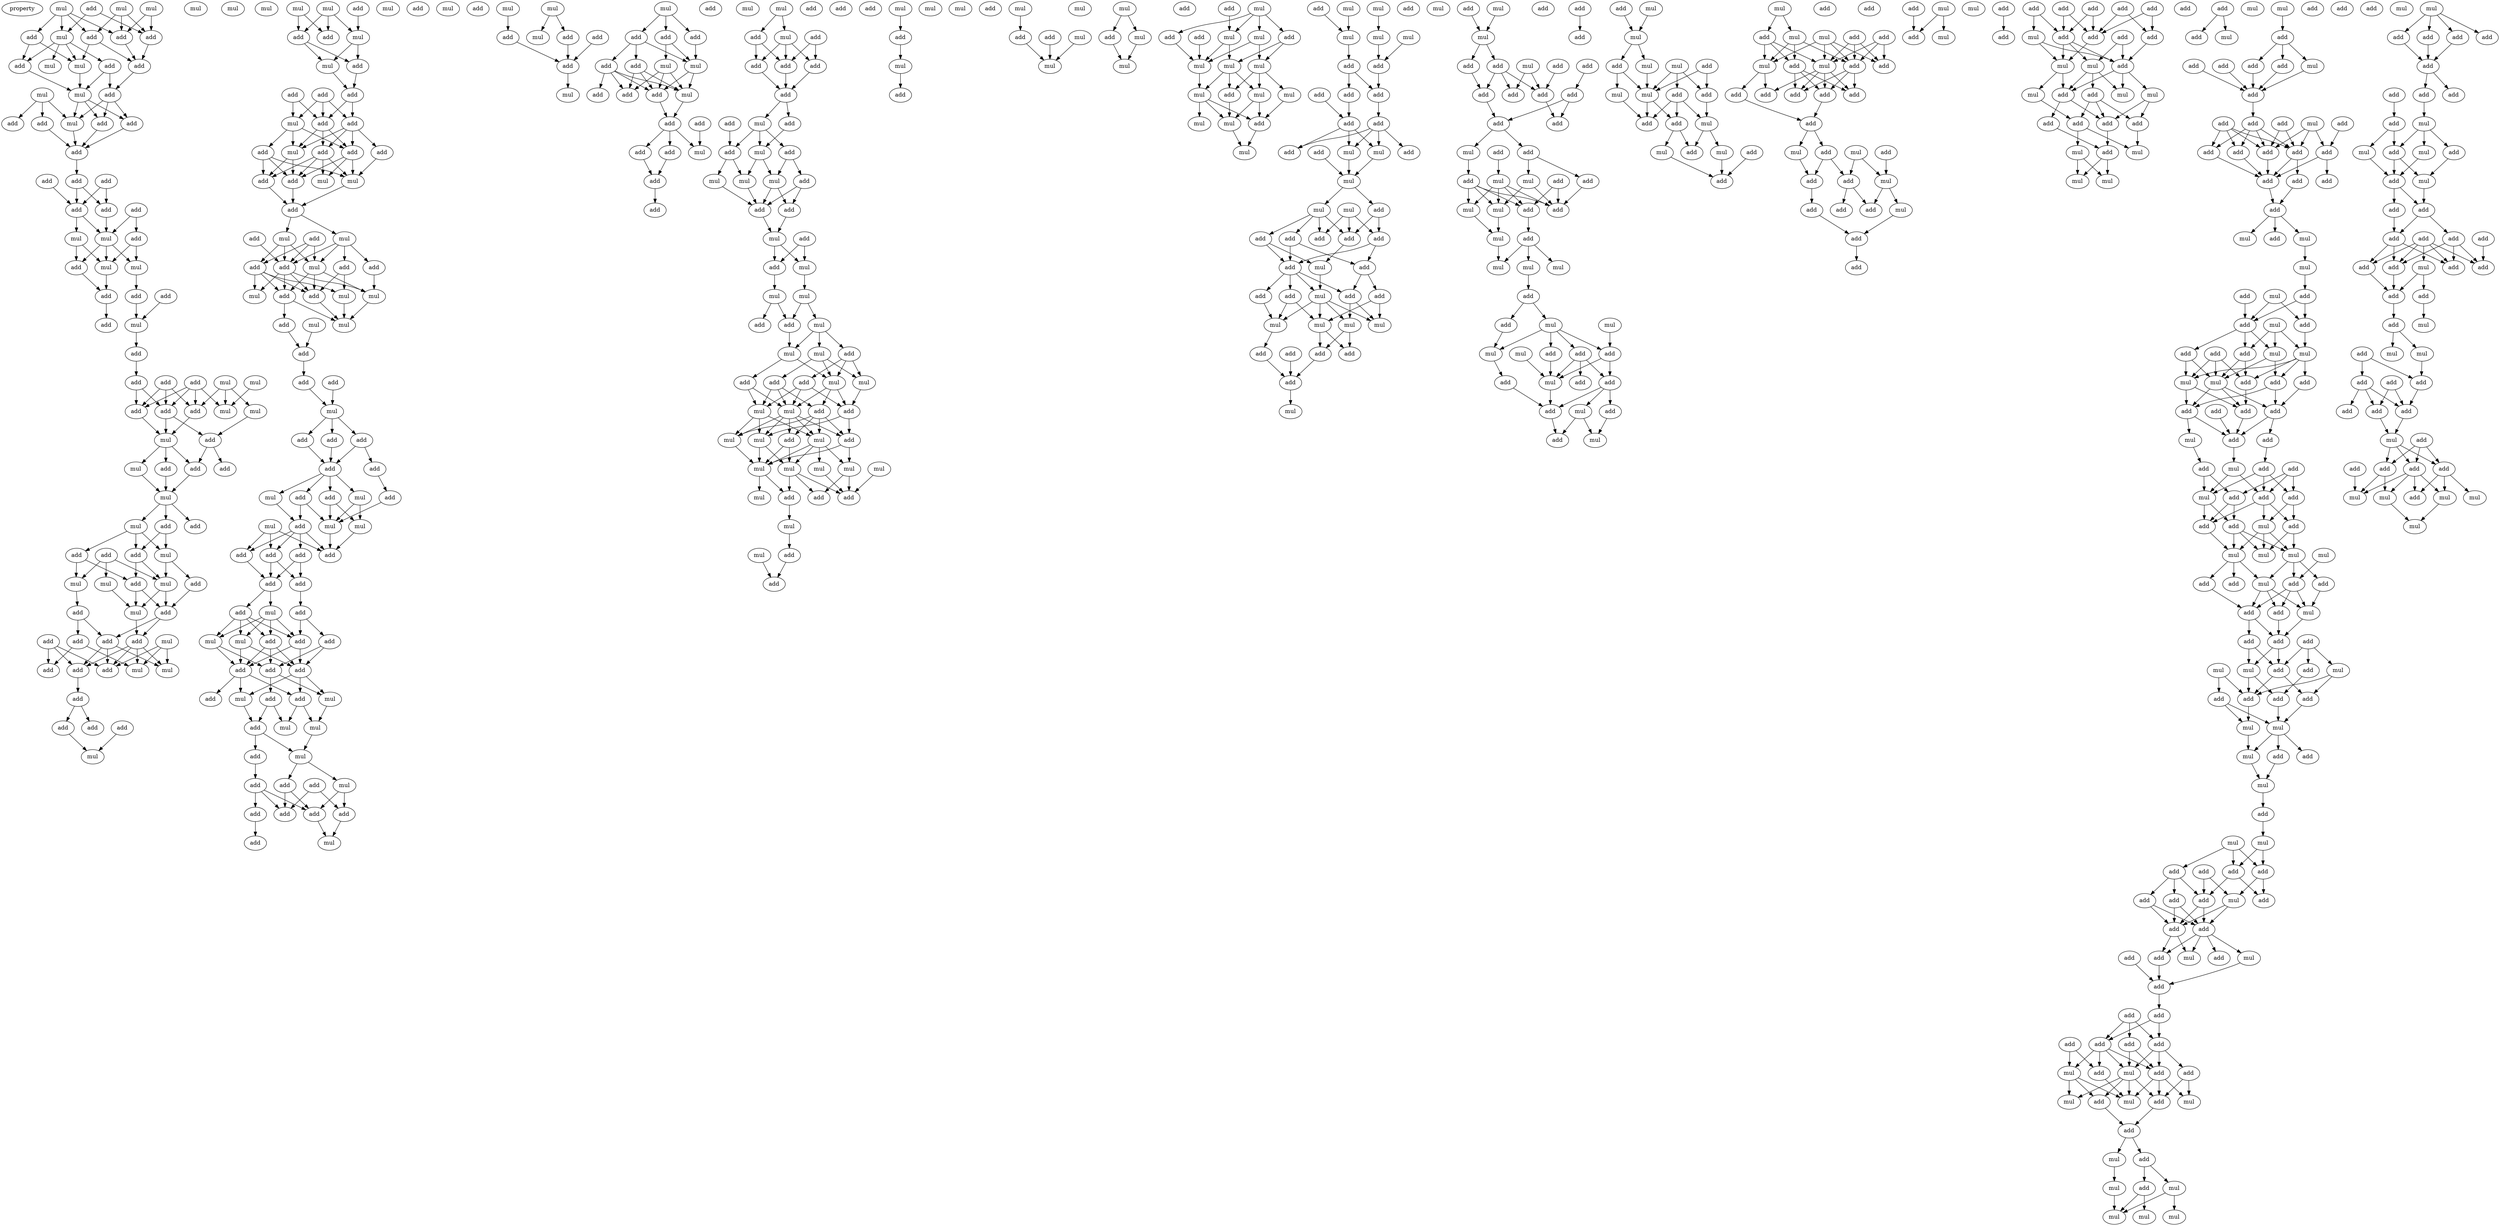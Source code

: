 digraph {
    node [fontcolor=black]
    property [mul=2,lf=1.2]
    0 [ label = mul ];
    1 [ label = mul ];
    2 [ label = add ];
    3 [ label = mul ];
    4 [ label = add ];
    5 [ label = add ];
    6 [ label = add ];
    7 [ label = mul ];
    8 [ label = add ];
    9 [ label = add ];
    10 [ label = mul ];
    11 [ label = add ];
    12 [ label = add ];
    13 [ label = mul ];
    14 [ label = mul ];
    15 [ label = mul ];
    16 [ label = add ];
    17 [ label = add ];
    18 [ label = mul ];
    19 [ label = add ];
    20 [ label = add ];
    21 [ label = add ];
    22 [ label = add ];
    23 [ label = add ];
    24 [ label = add ];
    25 [ label = add ];
    26 [ label = add ];
    27 [ label = add ];
    28 [ label = add ];
    29 [ label = mul ];
    30 [ label = mul ];
    31 [ label = add ];
    32 [ label = mul ];
    33 [ label = add ];
    34 [ label = mul ];
    35 [ label = add ];
    36 [ label = add ];
    37 [ label = add ];
    38 [ label = mul ];
    39 [ label = add ];
    40 [ label = add ];
    41 [ label = add ];
    42 [ label = mul ];
    43 [ label = add ];
    44 [ label = add ];
    45 [ label = mul ];
    46 [ label = add ];
    47 [ label = add ];
    48 [ label = mul ];
    49 [ label = mul ];
    50 [ label = add ];
    51 [ label = add ];
    52 [ label = mul ];
    53 [ label = mul ];
    54 [ label = add ];
    55 [ label = add ];
    56 [ label = add ];
    57 [ label = mul ];
    58 [ label = add ];
    59 [ label = mul ];
    60 [ label = add ];
    61 [ label = mul ];
    62 [ label = add ];
    63 [ label = add ];
    64 [ label = add ];
    65 [ label = add ];
    66 [ label = mul ];
    67 [ label = mul ];
    68 [ label = add ];
    69 [ label = mul ];
    70 [ label = add ];
    71 [ label = add ];
    72 [ label = mul ];
    73 [ label = add ];
    74 [ label = mul ];
    75 [ label = add ];
    76 [ label = add ];
    77 [ label = add ];
    78 [ label = add ];
    79 [ label = add ];
    80 [ label = add ];
    81 [ label = mul ];
    82 [ label = mul ];
    83 [ label = add ];
    84 [ label = add ];
    85 [ label = mul ];
    86 [ label = add ];
    87 [ label = mul ];
    88 [ label = add ];
    89 [ label = mul ];
    90 [ label = mul ];
    91 [ label = mul ];
    92 [ label = add ];
    93 [ label = mul ];
    94 [ label = add ];
    95 [ label = add ];
    96 [ label = mul ];
    97 [ label = mul ];
    98 [ label = add ];
    99 [ label = add ];
    100 [ label = add ];
    101 [ label = add ];
    102 [ label = mul ];
    103 [ label = add ];
    104 [ label = add ];
    105 [ label = add ];
    106 [ label = mul ];
    107 [ label = add ];
    108 [ label = add ];
    109 [ label = add ];
    110 [ label = mul ];
    111 [ label = mul ];
    112 [ label = add ];
    113 [ label = add ];
    114 [ label = add ];
    115 [ label = add ];
    116 [ label = mul ];
    117 [ label = mul ];
    118 [ label = add ];
    119 [ label = add ];
    120 [ label = add ];
    121 [ label = mul ];
    122 [ label = add ];
    123 [ label = add ];
    124 [ label = add ];
    125 [ label = add ];
    126 [ label = mul ];
    127 [ label = mul ];
    128 [ label = mul ];
    129 [ label = mul ];
    130 [ label = add ];
    131 [ label = mul ];
    132 [ label = add ];
    133 [ label = mul ];
    134 [ label = add ];
    135 [ label = add ];
    136 [ label = mul ];
    137 [ label = add ];
    138 [ label = mul ];
    139 [ label = add ];
    140 [ label = add ];
    141 [ label = add ];
    142 [ label = add ];
    143 [ label = add ];
    144 [ label = add ];
    145 [ label = mul ];
    146 [ label = add ];
    147 [ label = mul ];
    148 [ label = add ];
    149 [ label = add ];
    150 [ label = mul ];
    151 [ label = mul ];
    152 [ label = add ];
    153 [ label = mul ];
    154 [ label = add ];
    155 [ label = add ];
    156 [ label = add ];
    157 [ label = add ];
    158 [ label = add ];
    159 [ label = add ];
    160 [ label = add ];
    161 [ label = mul ];
    162 [ label = add ];
    163 [ label = mul ];
    164 [ label = add ];
    165 [ label = mul ];
    166 [ label = add ];
    167 [ label = add ];
    168 [ label = add ];
    169 [ label = add ];
    170 [ label = add ];
    171 [ label = mul ];
    172 [ label = add ];
    173 [ label = add ];
    174 [ label = add ];
    175 [ label = mul ];
    176 [ label = mul ];
    177 [ label = add ];
    178 [ label = mul ];
    179 [ label = mul ];
    180 [ label = add ];
    181 [ label = mul ];
    182 [ label = add ];
    183 [ label = add ];
    184 [ label = add ];
    185 [ label = add ];
    186 [ label = add ];
    187 [ label = add ];
    188 [ label = add ];
    189 [ label = add ];
    190 [ label = mul ];
    191 [ label = mul ];
    192 [ label = mul ];
    193 [ label = mul ];
    194 [ label = add ];
    195 [ label = add ];
    196 [ label = add ];
    197 [ label = add ];
    198 [ label = mul ];
    199 [ label = mul ];
    200 [ label = add ];
    201 [ label = add ];
    202 [ label = add ];
    203 [ label = add ];
    204 [ label = add ];
    205 [ label = mul ];
    206 [ label = mul ];
    207 [ label = add ];
    208 [ label = add ];
    209 [ label = add ];
    210 [ label = add ];
    211 [ label = mul ];
    212 [ label = add ];
    213 [ label = add ];
    214 [ label = add ];
    215 [ label = add ];
    216 [ label = mul ];
    217 [ label = add ];
    218 [ label = add ];
    219 [ label = mul ];
    220 [ label = mul ];
    221 [ label = add ];
    222 [ label = add ];
    223 [ label = mul ];
    224 [ label = add ];
    225 [ label = add ];
    226 [ label = add ];
    227 [ label = add ];
    228 [ label = add ];
    229 [ label = add ];
    230 [ label = mul ];
    231 [ label = add ];
    232 [ label = add ];
    233 [ label = mul ];
    234 [ label = add ];
    235 [ label = add ];
    236 [ label = mul ];
    237 [ label = mul ];
    238 [ label = add ];
    239 [ label = mul ];
    240 [ label = add ];
    241 [ label = add ];
    242 [ label = add ];
    243 [ label = mul ];
    244 [ label = add ];
    245 [ label = mul ];
    246 [ label = mul ];
    247 [ label = mul ];
    248 [ label = add ];
    249 [ label = mul ];
    250 [ label = add ];
    251 [ label = add ];
    252 [ label = add ];
    253 [ label = mul ];
    254 [ label = mul ];
    255 [ label = add ];
    256 [ label = add ];
    257 [ label = mul ];
    258 [ label = add ];
    259 [ label = mul ];
    260 [ label = mul ];
    261 [ label = add ];
    262 [ label = add ];
    263 [ label = mul ];
    264 [ label = add ];
    265 [ label = mul ];
    266 [ label = mul ];
    267 [ label = add ];
    268 [ label = mul ];
    269 [ label = mul ];
    270 [ label = mul ];
    271 [ label = mul ];
    272 [ label = mul ];
    273 [ label = mul ];
    274 [ label = add ];
    275 [ label = add ];
    276 [ label = mul ];
    277 [ label = add ];
    278 [ label = mul ];
    279 [ label = mul ];
    280 [ label = add ];
    281 [ label = mul ];
    282 [ label = add ];
    283 [ label = add ];
    284 [ label = mul ];
    285 [ label = mul ];
    286 [ label = mul ];
    287 [ label = add ];
    288 [ label = add ];
    289 [ label = mul ];
    290 [ label = mul ];
    291 [ label = add ];
    292 [ label = mul ];
    293 [ label = add ];
    294 [ label = mul ];
    295 [ label = mul ];
    296 [ label = add ];
    297 [ label = add ];
    298 [ label = mul ];
    299 [ label = mul ];
    300 [ label = mul ];
    301 [ label = add ];
    302 [ label = mul ];
    303 [ label = add ];
    304 [ label = add ];
    305 [ label = mul ];
    306 [ label = add ];
    307 [ label = mul ];
    308 [ label = mul ];
    309 [ label = mul ];
    310 [ label = mul ];
    311 [ label = mul ];
    312 [ label = add ];
    313 [ label = mul ];
    314 [ label = mul ];
    315 [ label = add ];
    316 [ label = mul ];
    317 [ label = mul ];
    318 [ label = mul ];
    319 [ label = add ];
    320 [ label = mul ];
    321 [ label = mul ];
    322 [ label = mul ];
    323 [ label = mul ];
    324 [ label = add ];
    325 [ label = add ];
    326 [ label = add ];
    327 [ label = add ];
    328 [ label = add ];
    329 [ label = add ];
    330 [ label = add ];
    331 [ label = add ];
    332 [ label = add ];
    333 [ label = add ];
    334 [ label = mul ];
    335 [ label = mul ];
    336 [ label = add ];
    337 [ label = mul ];
    338 [ label = mul ];
    339 [ label = mul ];
    340 [ label = add ];
    341 [ label = add ];
    342 [ label = add ];
    343 [ label = add ];
    344 [ label = add ];
    345 [ label = add ];
    346 [ label = add ];
    347 [ label = add ];
    348 [ label = mul ];
    349 [ label = add ];
    350 [ label = mul ];
    351 [ label = add ];
    352 [ label = add ];
    353 [ label = add ];
    354 [ label = mul ];
    355 [ label = mul ];
    356 [ label = mul ];
    357 [ label = mul ];
    358 [ label = add ];
    359 [ label = add ];
    360 [ label = add ];
    361 [ label = add ];
    362 [ label = add ];
    363 [ label = mul ];
    364 [ label = mul ];
    365 [ label = add ];
    366 [ label = mul ];
    367 [ label = mul ];
    368 [ label = mul ];
    369 [ label = add ];
    370 [ label = add ];
    371 [ label = add ];
    372 [ label = add ];
    373 [ label = add ];
    374 [ label = add ];
    375 [ label = add ];
    376 [ label = add ];
    377 [ label = add ];
    378 [ label = add ];
    379 [ label = add ];
    380 [ label = add ];
    381 [ label = mul ];
    382 [ label = add ];
    383 [ label = mul ];
    384 [ label = mul ];
    385 [ label = add ];
    386 [ label = add ];
    387 [ label = add ];
    388 [ label = mul ];
    389 [ label = add ];
    390 [ label = mul ];
    391 [ label = add ];
    392 [ label = add ];
    393 [ label = mul ];
    394 [ label = mul ];
    395 [ label = mul ];
    396 [ label = mul ];
    397 [ label = add ];
    398 [ label = mul ];
    399 [ label = mul ];
    400 [ label = add ];
    401 [ label = mul ];
    402 [ label = add ];
    403 [ label = add ];
    404 [ label = mul ];
    405 [ label = add ];
    406 [ label = add ];
    407 [ label = mul ];
    408 [ label = add ];
    409 [ label = add ];
    410 [ label = add ];
    411 [ label = mul ];
    412 [ label = add ];
    413 [ label = add ];
    414 [ label = mul ];
    415 [ label = add ];
    416 [ label = add ];
    417 [ label = add ];
    418 [ label = mul ];
    419 [ label = mul ];
    420 [ label = add ];
    421 [ label = mul ];
    422 [ label = add ];
    423 [ label = mul ];
    424 [ label = mul ];
    425 [ label = add ];
    426 [ label = add ];
    427 [ label = mul ];
    428 [ label = add ];
    429 [ label = mul ];
    430 [ label = add ];
    431 [ label = mul ];
    432 [ label = add ];
    433 [ label = add ];
    434 [ label = mul ];
    435 [ label = add ];
    436 [ label = mul ];
    437 [ label = add ];
    438 [ label = mul ];
    439 [ label = add ];
    440 [ label = mul ];
    441 [ label = add ];
    442 [ label = mul ];
    443 [ label = mul ];
    444 [ label = add ];
    445 [ label = add ];
    446 [ label = add ];
    447 [ label = add ];
    448 [ label = add ];
    449 [ label = add ];
    450 [ label = add ];
    451 [ label = add ];
    452 [ label = add ];
    453 [ label = mul ];
    454 [ label = add ];
    455 [ label = add ];
    456 [ label = mul ];
    457 [ label = add ];
    458 [ label = add ];
    459 [ label = add ];
    460 [ label = mul ];
    461 [ label = add ];
    462 [ label = add ];
    463 [ label = add ];
    464 [ label = mul ];
    465 [ label = add ];
    466 [ label = add ];
    467 [ label = add ];
    468 [ label = mul ];
    469 [ label = mul ];
    470 [ label = add ];
    471 [ label = add ];
    472 [ label = mul ];
    473 [ label = add ];
    474 [ label = add ];
    475 [ label = add ];
    476 [ label = add ];
    477 [ label = add ];
    478 [ label = add ];
    479 [ label = add ];
    480 [ label = add ];
    481 [ label = add ];
    482 [ label = mul ];
    483 [ label = add ];
    484 [ label = add ];
    485 [ label = mul ];
    486 [ label = add ];
    487 [ label = mul ];
    488 [ label = add ];
    489 [ label = mul ];
    490 [ label = mul ];
    491 [ label = add ];
    492 [ label = mul ];
    493 [ label = add ];
    494 [ label = add ];
    495 [ label = add ];
    496 [ label = add ];
    497 [ label = mul ];
    498 [ label = mul ];
    499 [ label = add ];
    500 [ label = mul ];
    501 [ label = mul ];
    502 [ label = add ];
    503 [ label = add ];
    504 [ label = add ];
    505 [ label = mul ];
    506 [ label = mul ];
    507 [ label = mul ];
    508 [ label = add ];
    509 [ label = add ];
    510 [ label = add ];
    511 [ label = mul ];
    512 [ label = add ];
    513 [ label = add ];
    514 [ label = add ];
    515 [ label = add ];
    516 [ label = add ];
    517 [ label = mul ];
    518 [ label = add ];
    519 [ label = add ];
    520 [ label = add ];
    521 [ label = add ];
    522 [ label = add ];
    523 [ label = add ];
    524 [ label = add ];
    525 [ label = add ];
    526 [ label = add ];
    527 [ label = add ];
    528 [ label = add ];
    529 [ label = mul ];
    530 [ label = add ];
    531 [ label = add ];
    532 [ label = mul ];
    533 [ label = mul ];
    534 [ label = add ];
    535 [ label = add ];
    536 [ label = add ];
    537 [ label = mul ];
    538 [ label = mul ];
    539 [ label = add ];
    540 [ label = add ];
    541 [ label = mul ];
    542 [ label = add ];
    543 [ label = add ];
    544 [ label = add ];
    545 [ label = mul ];
    546 [ label = add ];
    547 [ label = mul ];
    548 [ label = add ];
    549 [ label = mul ];
    550 [ label = add ];
    551 [ label = add ];
    552 [ label = add ];
    553 [ label = add ];
    554 [ label = add ];
    555 [ label = add ];
    556 [ label = add ];
    557 [ label = mul ];
    558 [ label = add ];
    559 [ label = mul ];
    560 [ label = add ];
    561 [ label = add ];
    562 [ label = mul ];
    563 [ label = add ];
    564 [ label = add ];
    565 [ label = add ];
    566 [ label = add ];
    567 [ label = add ];
    568 [ label = add ];
    569 [ label = mul ];
    570 [ label = mul ];
    571 [ label = mul ];
    572 [ label = mul ];
    573 [ label = mul ];
    574 [ label = add ];
    575 [ label = add ];
    576 [ label = add ];
    577 [ label = mul ];
    578 [ label = add ];
    579 [ label = add ];
    580 [ label = mul ];
    581 [ label = add ];
    582 [ label = add ];
    583 [ label = add ];
    584 [ label = add ];
    585 [ label = add ];
    586 [ label = mul ];
    587 [ label = mul ];
    588 [ label = add ];
    589 [ label = mul ];
    590 [ label = add ];
    591 [ label = add ];
    592 [ label = add ];
    593 [ label = add ];
    594 [ label = mul ];
    595 [ label = mul ];
    596 [ label = add ];
    597 [ label = add ];
    598 [ label = mul ];
    599 [ label = add ];
    600 [ label = mul ];
    601 [ label = add ];
    602 [ label = mul ];
    603 [ label = mul ];
    604 [ label = add ];
    605 [ label = add ];
    606 [ label = add ];
    607 [ label = add ];
    608 [ label = add ];
    609 [ label = add ];
    610 [ label = add ];
    611 [ label = mul ];
    612 [ label = add ];
    613 [ label = add ];
    614 [ label = add ];
    615 [ label = mul ];
    616 [ label = add ];
    617 [ label = mul ];
    618 [ label = add ];
    619 [ label = add ];
    620 [ label = mul ];
    621 [ label = add ];
    622 [ label = add ];
    623 [ label = add ];
    624 [ label = add ];
    625 [ label = add ];
    626 [ label = add ];
    627 [ label = add ];
    628 [ label = add ];
    629 [ label = mul ];
    630 [ label = add ];
    631 [ label = mul ];
    632 [ label = add ];
    633 [ label = mul ];
    634 [ label = mul ];
    635 [ label = add ];
    636 [ label = add ];
    637 [ label = mul ];
    638 [ label = add ];
    639 [ label = mul ];
    640 [ label = add ];
    641 [ label = mul ];
    642 [ label = add ];
    643 [ label = mul ];
    644 [ label = mul ];
    645 [ label = mul ];
    646 [ label = mul ];
    647 [ label = mul ];
    648 [ label = add ];
    649 [ label = add ];
    650 [ label = add ];
    651 [ label = add ];
    652 [ label = add ];
    653 [ label = add ];
    654 [ label = add ];
    655 [ label = add ];
    656 [ label = add ];
    657 [ label = mul ];
    658 [ label = mul ];
    659 [ label = add ];
    660 [ label = mul ];
    661 [ label = add ];
    662 [ label = mul ];
    663 [ label = add ];
    664 [ label = add ];
    665 [ label = add ];
    666 [ label = add ];
    667 [ label = add ];
    668 [ label = add ];
    669 [ label = add ];
    670 [ label = add ];
    671 [ label = add ];
    672 [ label = add ];
    673 [ label = mul ];
    674 [ label = add ];
    675 [ label = add ];
    676 [ label = add ];
    677 [ label = add ];
    678 [ label = mul ];
    679 [ label = add ];
    680 [ label = mul ];
    681 [ label = mul ];
    682 [ label = add ];
    683 [ label = add ];
    684 [ label = add ];
    685 [ label = add ];
    686 [ label = add ];
    687 [ label = add ];
    688 [ label = mul ];
    689 [ label = add ];
    690 [ label = add ];
    691 [ label = add ];
    692 [ label = add ];
    693 [ label = add ];
    694 [ label = mul ];
    695 [ label = mul ];
    696 [ label = mul ];
    697 [ label = mul ];
    698 [ label = add ];
    699 [ label = mul ];
    0 -> 4 [ name = 0 ];
    0 -> 6 [ name = 1 ];
    0 -> 7 [ name = 2 ];
    0 -> 8 [ name = 3 ];
    1 -> 5 [ name = 4 ];
    1 -> 6 [ name = 5 ];
    2 -> 5 [ name = 6 ];
    2 -> 7 [ name = 7 ];
    3 -> 4 [ name = 8 ];
    3 -> 5 [ name = 9 ];
    3 -> 6 [ name = 10 ];
    4 -> 11 [ name = 11 ];
    4 -> 13 [ name = 12 ];
    5 -> 11 [ name = 13 ];
    6 -> 11 [ name = 14 ];
    7 -> 9 [ name = 15 ];
    7 -> 10 [ name = 16 ];
    7 -> 12 [ name = 17 ];
    7 -> 13 [ name = 18 ];
    8 -> 9 [ name = 19 ];
    8 -> 13 [ name = 20 ];
    9 -> 14 [ name = 21 ];
    11 -> 16 [ name = 22 ];
    12 -> 14 [ name = 23 ];
    12 -> 16 [ name = 24 ];
    13 -> 14 [ name = 25 ];
    14 -> 18 [ name = 26 ];
    14 -> 19 [ name = 27 ];
    14 -> 21 [ name = 28 ];
    15 -> 17 [ name = 29 ];
    15 -> 18 [ name = 30 ];
    15 -> 20 [ name = 31 ];
    16 -> 18 [ name = 32 ];
    16 -> 19 [ name = 33 ];
    16 -> 21 [ name = 34 ];
    17 -> 22 [ name = 35 ];
    18 -> 22 [ name = 36 ];
    19 -> 22 [ name = 37 ];
    21 -> 22 [ name = 38 ];
    22 -> 23 [ name = 39 ];
    23 -> 26 [ name = 40 ];
    23 -> 28 [ name = 41 ];
    24 -> 26 [ name = 42 ];
    24 -> 28 [ name = 43 ];
    25 -> 26 [ name = 44 ];
    26 -> 29 [ name = 45 ];
    26 -> 30 [ name = 46 ];
    27 -> 29 [ name = 47 ];
    27 -> 31 [ name = 48 ];
    28 -> 29 [ name = 49 ];
    29 -> 32 [ name = 50 ];
    29 -> 33 [ name = 51 ];
    29 -> 34 [ name = 52 ];
    30 -> 32 [ name = 53 ];
    30 -> 33 [ name = 54 ];
    31 -> 32 [ name = 55 ];
    31 -> 34 [ name = 56 ];
    32 -> 37 [ name = 57 ];
    33 -> 37 [ name = 58 ];
    34 -> 35 [ name = 59 ];
    35 -> 38 [ name = 60 ];
    36 -> 38 [ name = 61 ];
    37 -> 39 [ name = 62 ];
    38 -> 40 [ name = 63 ];
    40 -> 44 [ name = 64 ];
    41 -> 46 [ name = 65 ];
    41 -> 47 [ name = 66 ];
    41 -> 48 [ name = 67 ];
    41 -> 50 [ name = 68 ];
    42 -> 48 [ name = 69 ];
    43 -> 46 [ name = 70 ];
    43 -> 47 [ name = 71 ];
    43 -> 50 [ name = 72 ];
    44 -> 46 [ name = 73 ];
    44 -> 47 [ name = 74 ];
    45 -> 48 [ name = 75 ];
    45 -> 49 [ name = 76 ];
    45 -> 50 [ name = 77 ];
    46 -> 52 [ name = 78 ];
    47 -> 51 [ name = 79 ];
    47 -> 52 [ name = 80 ];
    49 -> 51 [ name = 81 ];
    50 -> 52 [ name = 82 ];
    51 -> 54 [ name = 83 ];
    51 -> 55 [ name = 84 ];
    52 -> 53 [ name = 85 ];
    52 -> 54 [ name = 86 ];
    52 -> 56 [ name = 87 ];
    53 -> 57 [ name = 88 ];
    54 -> 57 [ name = 89 ];
    56 -> 57 [ name = 90 ];
    57 -> 58 [ name = 91 ];
    57 -> 59 [ name = 92 ];
    57 -> 60 [ name = 93 ];
    58 -> 61 [ name = 94 ];
    58 -> 63 [ name = 95 ];
    59 -> 61 [ name = 96 ];
    59 -> 62 [ name = 97 ];
    59 -> 63 [ name = 98 ];
    61 -> 68 [ name = 99 ];
    61 -> 69 [ name = 100 ];
    62 -> 65 [ name = 101 ];
    62 -> 66 [ name = 102 ];
    63 -> 65 [ name = 103 ];
    63 -> 69 [ name = 104 ];
    64 -> 66 [ name = 105 ];
    64 -> 67 [ name = 106 ];
    64 -> 69 [ name = 107 ];
    65 -> 71 [ name = 108 ];
    65 -> 72 [ name = 109 ];
    66 -> 70 [ name = 110 ];
    67 -> 72 [ name = 111 ];
    68 -> 71 [ name = 112 ];
    69 -> 71 [ name = 113 ];
    69 -> 72 [ name = 114 ];
    70 -> 76 [ name = 115 ];
    70 -> 77 [ name = 116 ];
    71 -> 75 [ name = 117 ];
    71 -> 76 [ name = 118 ];
    72 -> 75 [ name = 119 ];
    73 -> 78 [ name = 120 ];
    73 -> 79 [ name = 121 ];
    73 -> 80 [ name = 122 ];
    74 -> 80 [ name = 123 ];
    74 -> 81 [ name = 124 ];
    74 -> 82 [ name = 125 ];
    75 -> 79 [ name = 126 ];
    75 -> 80 [ name = 127 ];
    75 -> 81 [ name = 128 ];
    75 -> 82 [ name = 129 ];
    76 -> 79 [ name = 130 ];
    76 -> 80 [ name = 131 ];
    76 -> 82 [ name = 132 ];
    77 -> 78 [ name = 133 ];
    77 -> 81 [ name = 134 ];
    79 -> 83 [ name = 135 ];
    83 -> 84 [ name = 136 ];
    83 -> 86 [ name = 137 ];
    86 -> 89 [ name = 138 ];
    88 -> 89 [ name = 139 ];
    91 -> 94 [ name = 140 ];
    91 -> 95 [ name = 141 ];
    92 -> 96 [ name = 142 ];
    93 -> 94 [ name = 143 ];
    93 -> 95 [ name = 144 ];
    93 -> 96 [ name = 145 ];
    95 -> 97 [ name = 146 ];
    95 -> 98 [ name = 147 ];
    96 -> 97 [ name = 148 ];
    96 -> 98 [ name = 149 ];
    97 -> 99 [ name = 150 ];
    98 -> 99 [ name = 151 ];
    99 -> 103 [ name = 152 ];
    99 -> 104 [ name = 153 ];
    100 -> 102 [ name = 154 ];
    100 -> 103 [ name = 155 ];
    101 -> 102 [ name = 156 ];
    101 -> 103 [ name = 157 ];
    101 -> 104 [ name = 158 ];
    102 -> 105 [ name = 159 ];
    102 -> 106 [ name = 160 ];
    102 -> 107 [ name = 161 ];
    103 -> 105 [ name = 162 ];
    103 -> 106 [ name = 163 ];
    103 -> 108 [ name = 164 ];
    104 -> 105 [ name = 165 ];
    104 -> 106 [ name = 166 ];
    104 -> 108 [ name = 167 ];
    104 -> 109 [ name = 168 ];
    105 -> 110 [ name = 169 ];
    105 -> 111 [ name = 170 ];
    105 -> 113 [ name = 171 ];
    106 -> 112 [ name = 172 ];
    106 -> 113 [ name = 173 ];
    107 -> 110 [ name = 174 ];
    107 -> 112 [ name = 175 ];
    107 -> 113 [ name = 176 ];
    108 -> 110 [ name = 177 ];
    108 -> 111 [ name = 178 ];
    108 -> 112 [ name = 179 ];
    108 -> 113 [ name = 180 ];
    109 -> 110 [ name = 181 ];
    110 -> 114 [ name = 182 ];
    112 -> 114 [ name = 183 ];
    113 -> 114 [ name = 184 ];
    114 -> 116 [ name = 185 ];
    114 -> 117 [ name = 186 ];
    115 -> 120 [ name = 187 ];
    116 -> 119 [ name = 188 ];
    116 -> 120 [ name = 189 ];
    116 -> 121 [ name = 190 ];
    116 -> 122 [ name = 191 ];
    117 -> 120 [ name = 192 ];
    117 -> 121 [ name = 193 ];
    117 -> 123 [ name = 194 ];
    118 -> 120 [ name = 195 ];
    118 -> 121 [ name = 196 ];
    118 -> 123 [ name = 197 ];
    119 -> 127 [ name = 198 ];
    120 -> 124 [ name = 199 ];
    120 -> 125 [ name = 200 ];
    120 -> 126 [ name = 201 ];
    120 -> 127 [ name = 202 ];
    121 -> 124 [ name = 203 ];
    121 -> 125 [ name = 204 ];
    121 -> 127 [ name = 205 ];
    122 -> 125 [ name = 206 ];
    122 -> 128 [ name = 207 ];
    123 -> 124 [ name = 208 ];
    123 -> 125 [ name = 209 ];
    123 -> 126 [ name = 210 ];
    123 -> 128 [ name = 211 ];
    124 -> 130 [ name = 212 ];
    124 -> 131 [ name = 213 ];
    125 -> 131 [ name = 214 ];
    127 -> 131 [ name = 215 ];
    128 -> 131 [ name = 216 ];
    129 -> 132 [ name = 217 ];
    130 -> 132 [ name = 218 ];
    132 -> 135 [ name = 219 ];
    135 -> 138 [ name = 220 ];
    137 -> 138 [ name = 221 ];
    138 -> 139 [ name = 222 ];
    138 -> 141 [ name = 223 ];
    138 -> 142 [ name = 224 ];
    139 -> 144 [ name = 225 ];
    141 -> 143 [ name = 226 ];
    141 -> 144 [ name = 227 ];
    142 -> 144 [ name = 228 ];
    143 -> 148 [ name = 229 ];
    144 -> 145 [ name = 230 ];
    144 -> 146 [ name = 231 ];
    144 -> 147 [ name = 232 ];
    144 -> 149 [ name = 233 ];
    145 -> 152 [ name = 234 ];
    146 -> 150 [ name = 235 ];
    146 -> 151 [ name = 236 ];
    147 -> 150 [ name = 237 ];
    147 -> 151 [ name = 238 ];
    148 -> 151 [ name = 239 ];
    149 -> 151 [ name = 240 ];
    149 -> 152 [ name = 241 ];
    150 -> 156 [ name = 242 ];
    151 -> 156 [ name = 243 ];
    152 -> 154 [ name = 244 ];
    152 -> 155 [ name = 245 ];
    152 -> 156 [ name = 246 ];
    152 -> 157 [ name = 247 ];
    153 -> 154 [ name = 248 ];
    153 -> 155 [ name = 249 ];
    153 -> 156 [ name = 250 ];
    154 -> 158 [ name = 251 ];
    154 -> 159 [ name = 252 ];
    155 -> 158 [ name = 253 ];
    157 -> 158 [ name = 254 ];
    157 -> 159 [ name = 255 ];
    158 -> 161 [ name = 256 ];
    158 -> 162 [ name = 257 ];
    159 -> 160 [ name = 258 ];
    160 -> 166 [ name = 259 ];
    160 -> 167 [ name = 260 ];
    161 -> 163 [ name = 261 ];
    161 -> 164 [ name = 262 ];
    161 -> 165 [ name = 263 ];
    161 -> 167 [ name = 264 ];
    162 -> 163 [ name = 265 ];
    162 -> 164 [ name = 266 ];
    162 -> 165 [ name = 267 ];
    162 -> 167 [ name = 268 ];
    163 -> 168 [ name = 269 ];
    163 -> 170 [ name = 270 ];
    164 -> 168 [ name = 271 ];
    164 -> 169 [ name = 272 ];
    164 -> 170 [ name = 273 ];
    165 -> 169 [ name = 274 ];
    165 -> 170 [ name = 275 ];
    166 -> 168 [ name = 276 ];
    166 -> 169 [ name = 277 ];
    167 -> 168 [ name = 278 ];
    167 -> 170 [ name = 279 ];
    168 -> 171 [ name = 280 ];
    168 -> 172 [ name = 281 ];
    168 -> 175 [ name = 282 ];
    169 -> 171 [ name = 283 ];
    169 -> 173 [ name = 284 ];
    170 -> 172 [ name = 285 ];
    170 -> 174 [ name = 286 ];
    170 -> 175 [ name = 287 ];
    171 -> 176 [ name = 288 ];
    172 -> 176 [ name = 289 ];
    172 -> 178 [ name = 290 ];
    173 -> 177 [ name = 291 ];
    173 -> 178 [ name = 292 ];
    175 -> 177 [ name = 293 ];
    176 -> 179 [ name = 294 ];
    177 -> 179 [ name = 295 ];
    177 -> 180 [ name = 296 ];
    179 -> 181 [ name = 297 ];
    179 -> 183 [ name = 298 ];
    180 -> 184 [ name = 299 ];
    181 -> 185 [ name = 300 ];
    181 -> 186 [ name = 301 ];
    182 -> 186 [ name = 302 ];
    182 -> 187 [ name = 303 ];
    183 -> 185 [ name = 304 ];
    183 -> 187 [ name = 305 ];
    184 -> 185 [ name = 306 ];
    184 -> 187 [ name = 307 ];
    184 -> 188 [ name = 308 ];
    185 -> 190 [ name = 309 ];
    186 -> 190 [ name = 310 ];
    188 -> 189 [ name = 311 ];
    191 -> 196 [ name = 312 ];
    192 -> 193 [ name = 313 ];
    192 -> 194 [ name = 314 ];
    194 -> 197 [ name = 315 ];
    195 -> 197 [ name = 316 ];
    196 -> 197 [ name = 317 ];
    197 -> 199 [ name = 318 ];
    198 -> 200 [ name = 319 ];
    198 -> 201 [ name = 320 ];
    198 -> 202 [ name = 321 ];
    200 -> 203 [ name = 322 ];
    200 -> 204 [ name = 323 ];
    200 -> 206 [ name = 324 ];
    201 -> 206 [ name = 325 ];
    202 -> 205 [ name = 326 ];
    202 -> 206 [ name = 327 ];
    203 -> 207 [ name = 328 ];
    203 -> 208 [ name = 329 ];
    203 -> 210 [ name = 330 ];
    203 -> 211 [ name = 331 ];
    204 -> 208 [ name = 332 ];
    204 -> 210 [ name = 333 ];
    204 -> 211 [ name = 334 ];
    205 -> 208 [ name = 335 ];
    205 -> 210 [ name = 336 ];
    205 -> 211 [ name = 337 ];
    206 -> 210 [ name = 338 ];
    206 -> 211 [ name = 339 ];
    210 -> 212 [ name = 340 ];
    211 -> 212 [ name = 341 ];
    212 -> 214 [ name = 342 ];
    212 -> 215 [ name = 343 ];
    212 -> 216 [ name = 344 ];
    213 -> 216 [ name = 345 ];
    214 -> 217 [ name = 346 ];
    215 -> 217 [ name = 347 ];
    217 -> 218 [ name = 348 ];
    220 -> 223 [ name = 349 ];
    220 -> 225 [ name = 350 ];
    223 -> 226 [ name = 351 ];
    223 -> 227 [ name = 352 ];
    223 -> 228 [ name = 353 ];
    224 -> 226 [ name = 354 ];
    224 -> 228 [ name = 355 ];
    225 -> 227 [ name = 356 ];
    225 -> 228 [ name = 357 ];
    226 -> 229 [ name = 358 ];
    227 -> 229 [ name = 359 ];
    228 -> 229 [ name = 360 ];
    229 -> 230 [ name = 361 ];
    229 -> 232 [ name = 362 ];
    230 -> 233 [ name = 363 ];
    230 -> 234 [ name = 364 ];
    230 -> 235 [ name = 365 ];
    231 -> 235 [ name = 366 ];
    232 -> 233 [ name = 367 ];
    233 -> 237 [ name = 368 ];
    233 -> 239 [ name = 369 ];
    234 -> 237 [ name = 370 ];
    234 -> 238 [ name = 371 ];
    235 -> 236 [ name = 372 ];
    235 -> 239 [ name = 373 ];
    236 -> 240 [ name = 374 ];
    237 -> 240 [ name = 375 ];
    237 -> 241 [ name = 376 ];
    238 -> 240 [ name = 377 ];
    238 -> 241 [ name = 378 ];
    239 -> 240 [ name = 379 ];
    240 -> 243 [ name = 380 ];
    241 -> 243 [ name = 381 ];
    242 -> 244 [ name = 382 ];
    242 -> 245 [ name = 383 ];
    243 -> 244 [ name = 384 ];
    243 -> 245 [ name = 385 ];
    244 -> 247 [ name = 386 ];
    245 -> 246 [ name = 387 ];
    246 -> 249 [ name = 388 ];
    246 -> 251 [ name = 389 ];
    247 -> 250 [ name = 390 ];
    247 -> 251 [ name = 391 ];
    249 -> 252 [ name = 392 ];
    249 -> 253 [ name = 393 ];
    249 -> 254 [ name = 394 ];
    251 -> 254 [ name = 395 ];
    252 -> 257 [ name = 396 ];
    252 -> 258 [ name = 397 ];
    252 -> 259 [ name = 398 ];
    253 -> 255 [ name = 399 ];
    253 -> 257 [ name = 400 ];
    253 -> 259 [ name = 401 ];
    254 -> 256 [ name = 402 ];
    254 -> 257 [ name = 403 ];
    255 -> 260 [ name = 404 ];
    255 -> 261 [ name = 405 ];
    255 -> 263 [ name = 406 ];
    256 -> 260 [ name = 407 ];
    256 -> 263 [ name = 408 ];
    257 -> 260 [ name = 409 ];
    257 -> 261 [ name = 410 ];
    257 -> 262 [ name = 411 ];
    258 -> 260 [ name = 412 ];
    258 -> 262 [ name = 413 ];
    258 -> 263 [ name = 414 ];
    259 -> 262 [ name = 415 ];
    260 -> 264 [ name = 416 ];
    260 -> 265 [ name = 417 ];
    260 -> 266 [ name = 418 ];
    260 -> 267 [ name = 419 ];
    260 -> 268 [ name = 420 ];
    261 -> 264 [ name = 421 ];
    261 -> 265 [ name = 422 ];
    261 -> 266 [ name = 423 ];
    261 -> 267 [ name = 424 ];
    262 -> 267 [ name = 425 ];
    262 -> 268 [ name = 426 ];
    263 -> 265 [ name = 427 ];
    263 -> 266 [ name = 428 ];
    263 -> 268 [ name = 429 ];
    264 -> 270 [ name = 430 ];
    264 -> 271 [ name = 431 ];
    265 -> 270 [ name = 432 ];
    266 -> 269 [ name = 433 ];
    266 -> 270 [ name = 434 ];
    266 -> 271 [ name = 435 ];
    266 -> 272 [ name = 436 ];
    267 -> 270 [ name = 437 ];
    267 -> 272 [ name = 438 ];
    268 -> 270 [ name = 439 ];
    268 -> 271 [ name = 440 ];
    269 -> 274 [ name = 441 ];
    270 -> 276 [ name = 442 ];
    270 -> 277 [ name = 443 ];
    271 -> 274 [ name = 444 ];
    271 -> 275 [ name = 445 ];
    271 -> 277 [ name = 446 ];
    272 -> 274 [ name = 447 ];
    272 -> 275 [ name = 448 ];
    273 -> 274 [ name = 449 ];
    277 -> 278 [ name = 450 ];
    278 -> 280 [ name = 451 ];
    279 -> 283 [ name = 452 ];
    280 -> 283 [ name = 453 ];
    281 -> 282 [ name = 454 ];
    282 -> 286 [ name = 455 ];
    286 -> 288 [ name = 456 ];
    289 -> 293 [ name = 457 ];
    291 -> 294 [ name = 458 ];
    292 -> 294 [ name = 459 ];
    293 -> 294 [ name = 460 ];
    295 -> 296 [ name = 461 ];
    295 -> 298 [ name = 462 ];
    296 -> 299 [ name = 463 ];
    298 -> 299 [ name = 464 ];
    300 -> 302 [ name = 465 ];
    300 -> 303 [ name = 466 ];
    300 -> 305 [ name = 467 ];
    300 -> 306 [ name = 468 ];
    301 -> 305 [ name = 469 ];
    302 -> 307 [ name = 470 ];
    302 -> 308 [ name = 471 ];
    303 -> 308 [ name = 472 ];
    304 -> 308 [ name = 473 ];
    305 -> 308 [ name = 474 ];
    305 -> 309 [ name = 475 ];
    306 -> 307 [ name = 476 ];
    306 -> 309 [ name = 477 ];
    307 -> 311 [ name = 478 ];
    307 -> 312 [ name = 479 ];
    307 -> 313 [ name = 480 ];
    308 -> 310 [ name = 481 ];
    309 -> 310 [ name = 482 ];
    309 -> 312 [ name = 483 ];
    309 -> 313 [ name = 484 ];
    310 -> 314 [ name = 485 ];
    310 -> 315 [ name = 486 ];
    310 -> 316 [ name = 487 ];
    311 -> 315 [ name = 488 ];
    312 -> 316 [ name = 489 ];
    313 -> 315 [ name = 490 ];
    313 -> 316 [ name = 491 ];
    315 -> 317 [ name = 492 ];
    316 -> 317 [ name = 493 ];
    318 -> 322 [ name = 494 ];
    319 -> 321 [ name = 495 ];
    320 -> 321 [ name = 496 ];
    321 -> 325 [ name = 497 ];
    322 -> 326 [ name = 498 ];
    323 -> 326 [ name = 499 ];
    325 -> 327 [ name = 500 ];
    325 -> 329 [ name = 501 ];
    326 -> 327 [ name = 502 ];
    327 -> 330 [ name = 503 ];
    328 -> 331 [ name = 504 ];
    329 -> 331 [ name = 505 ];
    330 -> 332 [ name = 506 ];
    330 -> 333 [ name = 507 ];
    330 -> 334 [ name = 508 ];
    330 -> 335 [ name = 509 ];
    331 -> 332 [ name = 510 ];
    331 -> 334 [ name = 511 ];
    331 -> 335 [ name = 512 ];
    334 -> 337 [ name = 513 ];
    335 -> 337 [ name = 514 ];
    336 -> 337 [ name = 515 ];
    337 -> 339 [ name = 516 ];
    337 -> 340 [ name = 517 ];
    338 -> 341 [ name = 518 ];
    338 -> 342 [ name = 519 ];
    338 -> 344 [ name = 520 ];
    339 -> 341 [ name = 521 ];
    339 -> 342 [ name = 522 ];
    339 -> 343 [ name = 523 ];
    339 -> 345 [ name = 524 ];
    340 -> 342 [ name = 525 ];
    340 -> 344 [ name = 526 ];
    342 -> 348 [ name = 527 ];
    343 -> 347 [ name = 528 ];
    343 -> 348 [ name = 529 ];
    344 -> 346 [ name = 530 ];
    344 -> 347 [ name = 531 ];
    345 -> 346 [ name = 532 ];
    345 -> 347 [ name = 533 ];
    346 -> 349 [ name = 534 ];
    346 -> 351 [ name = 535 ];
    347 -> 350 [ name = 536 ];
    347 -> 351 [ name = 537 ];
    347 -> 352 [ name = 538 ];
    347 -> 353 [ name = 539 ];
    348 -> 350 [ name = 540 ];
    349 -> 355 [ name = 541 ];
    349 -> 357 [ name = 542 ];
    350 -> 354 [ name = 543 ];
    350 -> 355 [ name = 544 ];
    350 -> 356 [ name = 545 ];
    350 -> 357 [ name = 546 ];
    351 -> 354 [ name = 547 ];
    351 -> 357 [ name = 548 ];
    352 -> 356 [ name = 549 ];
    353 -> 355 [ name = 550 ];
    353 -> 356 [ name = 551 ];
    354 -> 358 [ name = 552 ];
    354 -> 361 [ name = 553 ];
    355 -> 358 [ name = 554 ];
    355 -> 361 [ name = 555 ];
    356 -> 360 [ name = 556 ];
    358 -> 362 [ name = 557 ];
    359 -> 362 [ name = 558 ];
    360 -> 362 [ name = 559 ];
    362 -> 363 [ name = 560 ];
    365 -> 367 [ name = 561 ];
    366 -> 367 [ name = 562 ];
    367 -> 370 [ name = 563 ];
    367 -> 372 [ name = 564 ];
    368 -> 373 [ name = 565 ];
    368 -> 377 [ name = 566 ];
    369 -> 377 [ name = 567 ];
    370 -> 373 [ name = 568 ];
    370 -> 375 [ name = 569 ];
    370 -> 377 [ name = 570 ];
    371 -> 376 [ name = 571 ];
    372 -> 375 [ name = 572 ];
    375 -> 379 [ name = 573 ];
    376 -> 378 [ name = 574 ];
    376 -> 379 [ name = 575 ];
    377 -> 378 [ name = 576 ];
    379 -> 381 [ name = 577 ];
    379 -> 382 [ name = 578 ];
    380 -> 383 [ name = 579 ];
    381 -> 386 [ name = 580 ];
    382 -> 384 [ name = 581 ];
    382 -> 385 [ name = 582 ];
    383 -> 388 [ name = 583 ];
    383 -> 389 [ name = 584 ];
    383 -> 390 [ name = 585 ];
    383 -> 391 [ name = 586 ];
    384 -> 390 [ name = 587 ];
    384 -> 391 [ name = 588 ];
    385 -> 391 [ name = 589 ];
    386 -> 388 [ name = 590 ];
    386 -> 389 [ name = 591 ];
    386 -> 390 [ name = 592 ];
    386 -> 391 [ name = 593 ];
    387 -> 389 [ name = 594 ];
    387 -> 391 [ name = 595 ];
    388 -> 393 [ name = 596 ];
    389 -> 392 [ name = 597 ];
    390 -> 393 [ name = 598 ];
    392 -> 394 [ name = 599 ];
    392 -> 395 [ name = 600 ];
    392 -> 396 [ name = 601 ];
    393 -> 395 [ name = 602 ];
    394 -> 397 [ name = 603 ];
    397 -> 399 [ name = 604 ];
    397 -> 400 [ name = 605 ];
    398 -> 405 [ name = 606 ];
    399 -> 402 [ name = 607 ];
    399 -> 403 [ name = 608 ];
    399 -> 404 [ name = 609 ];
    399 -> 405 [ name = 610 ];
    400 -> 404 [ name = 611 ];
    401 -> 407 [ name = 612 ];
    402 -> 406 [ name = 613 ];
    402 -> 407 [ name = 614 ];
    402 -> 408 [ name = 615 ];
    403 -> 407 [ name = 616 ];
    404 -> 409 [ name = 617 ];
    405 -> 406 [ name = 618 ];
    405 -> 407 [ name = 619 ];
    406 -> 410 [ name = 620 ];
    406 -> 411 [ name = 621 ];
    406 -> 412 [ name = 622 ];
    407 -> 412 [ name = 623 ];
    409 -> 412 [ name = 624 ];
    410 -> 414 [ name = 625 ];
    411 -> 413 [ name = 626 ];
    411 -> 414 [ name = 627 ];
    412 -> 413 [ name = 628 ];
    415 -> 416 [ name = 629 ];
    417 -> 419 [ name = 630 ];
    418 -> 419 [ name = 631 ];
    419 -> 421 [ name = 632 ];
    419 -> 422 [ name = 633 ];
    420 -> 426 [ name = 634 ];
    420 -> 427 [ name = 635 ];
    421 -> 427 [ name = 636 ];
    422 -> 424 [ name = 637 ];
    422 -> 427 [ name = 638 ];
    423 -> 425 [ name = 639 ];
    423 -> 426 [ name = 640 ];
    423 -> 427 [ name = 641 ];
    424 -> 428 [ name = 642 ];
    425 -> 428 [ name = 643 ];
    425 -> 429 [ name = 644 ];
    425 -> 430 [ name = 645 ];
    426 -> 429 [ name = 646 ];
    427 -> 428 [ name = 647 ];
    427 -> 430 [ name = 648 ];
    429 -> 432 [ name = 649 ];
    429 -> 434 [ name = 650 ];
    430 -> 431 [ name = 651 ];
    430 -> 432 [ name = 652 ];
    431 -> 435 [ name = 653 ];
    433 -> 435 [ name = 654 ];
    434 -> 435 [ name = 655 ];
    436 -> 439 [ name = 656 ];
    436 -> 440 [ name = 657 ];
    437 -> 442 [ name = 658 ];
    437 -> 445 [ name = 659 ];
    437 -> 446 [ name = 660 ];
    438 -> 442 [ name = 661 ];
    438 -> 443 [ name = 662 ];
    438 -> 445 [ name = 663 ];
    438 -> 446 [ name = 664 ];
    439 -> 442 [ name = 665 ];
    439 -> 443 [ name = 666 ];
    439 -> 444 [ name = 667 ];
    440 -> 443 [ name = 668 ];
    440 -> 444 [ name = 669 ];
    440 -> 445 [ name = 670 ];
    441 -> 442 [ name = 671 ];
    441 -> 445 [ name = 672 ];
    441 -> 446 [ name = 673 ];
    442 -> 447 [ name = 674 ];
    442 -> 448 [ name = 675 ];
    442 -> 450 [ name = 676 ];
    442 -> 451 [ name = 677 ];
    443 -> 449 [ name = 678 ];
    443 -> 451 [ name = 679 ];
    444 -> 447 [ name = 680 ];
    444 -> 448 [ name = 681 ];
    444 -> 450 [ name = 682 ];
    445 -> 447 [ name = 683 ];
    445 -> 448 [ name = 684 ];
    445 -> 450 [ name = 685 ];
    448 -> 452 [ name = 686 ];
    449 -> 452 [ name = 687 ];
    452 -> 455 [ name = 688 ];
    452 -> 456 [ name = 689 ];
    453 -> 458 [ name = 690 ];
    453 -> 460 [ name = 691 ];
    455 -> 458 [ name = 692 ];
    455 -> 459 [ name = 693 ];
    456 -> 459 [ name = 694 ];
    457 -> 460 [ name = 695 ];
    458 -> 461 [ name = 696 ];
    458 -> 462 [ name = 697 ];
    459 -> 463 [ name = 698 ];
    460 -> 461 [ name = 699 ];
    460 -> 464 [ name = 700 ];
    463 -> 465 [ name = 701 ];
    464 -> 465 [ name = 702 ];
    465 -> 470 [ name = 703 ];
    467 -> 471 [ name = 704 ];
    468 -> 471 [ name = 705 ];
    468 -> 472 [ name = 706 ];
    473 -> 474 [ name = 707 ];
    475 -> 480 [ name = 708 ];
    475 -> 484 [ name = 709 ];
    476 -> 481 [ name = 710 ];
    476 -> 484 [ name = 711 ];
    477 -> 480 [ name = 712 ];
    477 -> 484 [ name = 713 ];
    478 -> 481 [ name = 714 ];
    478 -> 482 [ name = 715 ];
    479 -> 481 [ name = 716 ];
    479 -> 484 [ name = 717 ];
    480 -> 486 [ name = 718 ];
    481 -> 485 [ name = 719 ];
    481 -> 486 [ name = 720 ];
    481 -> 487 [ name = 721 ];
    482 -> 486 [ name = 722 ];
    482 -> 487 [ name = 723 ];
    483 -> 485 [ name = 724 ];
    483 -> 486 [ name = 725 ];
    484 -> 487 [ name = 726 ];
    485 -> 488 [ name = 727 ];
    485 -> 489 [ name = 728 ];
    485 -> 491 [ name = 729 ];
    486 -> 488 [ name = 730 ];
    486 -> 489 [ name = 731 ];
    486 -> 490 [ name = 732 ];
    487 -> 488 [ name = 733 ];
    487 -> 492 [ name = 734 ];
    488 -> 495 [ name = 735 ];
    488 -> 496 [ name = 736 ];
    490 -> 494 [ name = 737 ];
    490 -> 495 [ name = 738 ];
    491 -> 493 [ name = 739 ];
    491 -> 494 [ name = 740 ];
    491 -> 495 [ name = 741 ];
    492 -> 493 [ name = 742 ];
    493 -> 497 [ name = 743 ];
    493 -> 498 [ name = 744 ];
    494 -> 497 [ name = 745 ];
    495 -> 499 [ name = 746 ];
    496 -> 499 [ name = 747 ];
    498 -> 500 [ name = 748 ];
    498 -> 501 [ name = 749 ];
    499 -> 500 [ name = 750 ];
    499 -> 501 [ name = 751 ];
    503 -> 504 [ name = 752 ];
    503 -> 505 [ name = 753 ];
    507 -> 508 [ name = 754 ];
    508 -> 511 [ name = 755 ];
    508 -> 512 [ name = 756 ];
    508 -> 513 [ name = 757 ];
    509 -> 514 [ name = 758 ];
    510 -> 514 [ name = 759 ];
    511 -> 514 [ name = 760 ];
    512 -> 514 [ name = 761 ];
    513 -> 514 [ name = 762 ];
    514 -> 515 [ name = 763 ];
    515 -> 520 [ name = 764 ];
    515 -> 521 [ name = 765 ];
    515 -> 523 [ name = 766 ];
    515 -> 524 [ name = 767 ];
    516 -> 521 [ name = 768 ];
    516 -> 524 [ name = 769 ];
    517 -> 521 [ name = 770 ];
    517 -> 522 [ name = 771 ];
    517 -> 524 [ name = 772 ];
    518 -> 522 [ name = 773 ];
    519 -> 520 [ name = 774 ];
    519 -> 521 [ name = 775 ];
    519 -> 523 [ name = 776 ];
    519 -> 524 [ name = 777 ];
    520 -> 526 [ name = 778 ];
    521 -> 526 [ name = 779 ];
    522 -> 525 [ name = 780 ];
    522 -> 526 [ name = 781 ];
    523 -> 526 [ name = 782 ];
    524 -> 526 [ name = 783 ];
    524 -> 527 [ name = 784 ];
    526 -> 528 [ name = 785 ];
    527 -> 528 [ name = 786 ];
    528 -> 529 [ name = 787 ];
    528 -> 531 [ name = 788 ];
    528 -> 532 [ name = 789 ];
    532 -> 533 [ name = 790 ];
    533 -> 534 [ name = 791 ];
    534 -> 539 [ name = 792 ];
    534 -> 540 [ name = 793 ];
    536 -> 540 [ name = 794 ];
    537 -> 539 [ name = 795 ];
    537 -> 540 [ name = 796 ];
    538 -> 541 [ name = 797 ];
    538 -> 543 [ name = 798 ];
    538 -> 545 [ name = 799 ];
    539 -> 541 [ name = 800 ];
    540 -> 542 [ name = 801 ];
    540 -> 543 [ name = 802 ];
    540 -> 545 [ name = 803 ];
    541 -> 546 [ name = 804 ];
    541 -> 547 [ name = 805 ];
    541 -> 548 [ name = 806 ];
    541 -> 550 [ name = 807 ];
    542 -> 547 [ name = 808 ];
    542 -> 549 [ name = 809 ];
    543 -> 548 [ name = 810 ];
    543 -> 549 [ name = 811 ];
    544 -> 547 [ name = 812 ];
    544 -> 548 [ name = 813 ];
    544 -> 549 [ name = 814 ];
    545 -> 549 [ name = 815 ];
    545 -> 550 [ name = 816 ];
    546 -> 551 [ name = 817 ];
    547 -> 552 [ name = 818 ];
    547 -> 553 [ name = 819 ];
    548 -> 553 [ name = 820 ];
    549 -> 551 [ name = 821 ];
    549 -> 552 [ name = 822 ];
    549 -> 553 [ name = 823 ];
    550 -> 551 [ name = 824 ];
    550 -> 552 [ name = 825 ];
    551 -> 555 [ name = 826 ];
    551 -> 556 [ name = 827 ];
    552 -> 556 [ name = 828 ];
    552 -> 557 [ name = 829 ];
    553 -> 556 [ name = 830 ];
    554 -> 556 [ name = 831 ];
    555 -> 560 [ name = 832 ];
    556 -> 559 [ name = 833 ];
    557 -> 561 [ name = 834 ];
    558 -> 563 [ name = 835 ];
    558 -> 564 [ name = 836 ];
    558 -> 565 [ name = 837 ];
    559 -> 562 [ name = 838 ];
    559 -> 564 [ name = 839 ];
    560 -> 562 [ name = 840 ];
    560 -> 564 [ name = 841 ];
    560 -> 565 [ name = 842 ];
    561 -> 562 [ name = 843 ];
    561 -> 563 [ name = 844 ];
    562 -> 566 [ name = 845 ];
    562 -> 568 [ name = 846 ];
    563 -> 566 [ name = 847 ];
    563 -> 568 [ name = 848 ];
    564 -> 566 [ name = 849 ];
    564 -> 567 [ name = 850 ];
    564 -> 569 [ name = 851 ];
    565 -> 567 [ name = 852 ];
    565 -> 569 [ name = 853 ];
    566 -> 571 [ name = 854 ];
    567 -> 570 [ name = 855 ];
    567 -> 572 [ name = 856 ];
    568 -> 570 [ name = 857 ];
    568 -> 571 [ name = 858 ];
    568 -> 572 [ name = 859 ];
    569 -> 570 [ name = 860 ];
    569 -> 571 [ name = 861 ];
    569 -> 572 [ name = 862 ];
    571 -> 574 [ name = 863 ];
    571 -> 576 [ name = 864 ];
    571 -> 577 [ name = 865 ];
    572 -> 575 [ name = 866 ];
    572 -> 577 [ name = 867 ];
    572 -> 578 [ name = 868 ];
    573 -> 575 [ name = 869 ];
    575 -> 579 [ name = 870 ];
    575 -> 580 [ name = 871 ];
    575 -> 581 [ name = 872 ];
    576 -> 581 [ name = 873 ];
    577 -> 579 [ name = 874 ];
    577 -> 580 [ name = 875 ];
    577 -> 581 [ name = 876 ];
    578 -> 580 [ name = 877 ];
    579 -> 583 [ name = 878 ];
    580 -> 583 [ name = 879 ];
    581 -> 582 [ name = 880 ];
    581 -> 583 [ name = 881 ];
    582 -> 588 [ name = 882 ];
    582 -> 589 [ name = 883 ];
    583 -> 588 [ name = 884 ];
    583 -> 589 [ name = 885 ];
    584 -> 585 [ name = 886 ];
    584 -> 587 [ name = 887 ];
    584 -> 588 [ name = 888 ];
    585 -> 590 [ name = 889 ];
    586 -> 591 [ name = 890 ];
    586 -> 592 [ name = 891 ];
    587 -> 592 [ name = 892 ];
    587 -> 593 [ name = 893 ];
    588 -> 592 [ name = 894 ];
    588 -> 593 [ name = 895 ];
    589 -> 590 [ name = 896 ];
    589 -> 592 [ name = 897 ];
    590 -> 594 [ name = 898 ];
    591 -> 594 [ name = 899 ];
    591 -> 595 [ name = 900 ];
    592 -> 595 [ name = 901 ];
    593 -> 594 [ name = 902 ];
    594 -> 596 [ name = 903 ];
    594 -> 598 [ name = 904 ];
    594 -> 599 [ name = 905 ];
    595 -> 598 [ name = 906 ];
    598 -> 600 [ name = 907 ];
    599 -> 600 [ name = 908 ];
    600 -> 601 [ name = 909 ];
    601 -> 603 [ name = 910 ];
    602 -> 604 [ name = 911 ];
    602 -> 605 [ name = 912 ];
    602 -> 607 [ name = 913 ];
    603 -> 604 [ name = 914 ];
    603 -> 607 [ name = 915 ];
    604 -> 611 [ name = 916 ];
    604 -> 612 [ name = 917 ];
    605 -> 608 [ name = 918 ];
    605 -> 609 [ name = 919 ];
    605 -> 610 [ name = 920 ];
    606 -> 608 [ name = 921 ];
    606 -> 611 [ name = 922 ];
    607 -> 608 [ name = 923 ];
    607 -> 612 [ name = 924 ];
    608 -> 613 [ name = 925 ];
    608 -> 614 [ name = 926 ];
    609 -> 613 [ name = 927 ];
    609 -> 614 [ name = 928 ];
    610 -> 613 [ name = 929 ];
    610 -> 614 [ name = 930 ];
    611 -> 613 [ name = 931 ];
    611 -> 614 [ name = 932 ];
    613 -> 617 [ name = 933 ];
    613 -> 619 [ name = 934 ];
    614 -> 615 [ name = 935 ];
    614 -> 616 [ name = 936 ];
    614 -> 617 [ name = 937 ];
    614 -> 619 [ name = 938 ];
    615 -> 621 [ name = 939 ];
    618 -> 621 [ name = 940 ];
    619 -> 621 [ name = 941 ];
    621 -> 622 [ name = 942 ];
    622 -> 625 [ name = 943 ];
    622 -> 626 [ name = 944 ];
    623 -> 625 [ name = 945 ];
    623 -> 626 [ name = 946 ];
    623 -> 627 [ name = 947 ];
    624 -> 629 [ name = 948 ];
    624 -> 632 [ name = 949 ];
    625 -> 629 [ name = 950 ];
    625 -> 630 [ name = 951 ];
    625 -> 631 [ name = 952 ];
    625 -> 632 [ name = 953 ];
    626 -> 628 [ name = 954 ];
    626 -> 630 [ name = 955 ];
    626 -> 631 [ name = 956 ];
    627 -> 630 [ name = 957 ];
    627 -> 631 [ name = 958 ];
    628 -> 634 [ name = 959 ];
    628 -> 635 [ name = 960 ];
    629 -> 633 [ name = 961 ];
    629 -> 636 [ name = 962 ];
    629 -> 637 [ name = 963 ];
    630 -> 634 [ name = 964 ];
    630 -> 635 [ name = 965 ];
    630 -> 637 [ name = 966 ];
    631 -> 633 [ name = 967 ];
    631 -> 635 [ name = 968 ];
    631 -> 636 [ name = 969 ];
    631 -> 637 [ name = 970 ];
    632 -> 637 [ name = 971 ];
    635 -> 638 [ name = 972 ];
    636 -> 638 [ name = 973 ];
    638 -> 639 [ name = 974 ];
    638 -> 640 [ name = 975 ];
    639 -> 641 [ name = 976 ];
    640 -> 642 [ name = 977 ];
    640 -> 643 [ name = 978 ];
    641 -> 644 [ name = 979 ];
    642 -> 644 [ name = 980 ];
    642 -> 645 [ name = 981 ];
    643 -> 644 [ name = 982 ];
    643 -> 646 [ name = 983 ];
    647 -> 648 [ name = 984 ];
    647 -> 649 [ name = 985 ];
    647 -> 650 [ name = 986 ];
    647 -> 651 [ name = 987 ];
    648 -> 652 [ name = 988 ];
    650 -> 652 [ name = 989 ];
    651 -> 652 [ name = 990 ];
    652 -> 653 [ name = 991 ];
    652 -> 654 [ name = 992 ];
    654 -> 657 [ name = 993 ];
    655 -> 656 [ name = 994 ];
    656 -> 658 [ name = 995 ];
    656 -> 659 [ name = 996 ];
    657 -> 659 [ name = 997 ];
    657 -> 660 [ name = 998 ];
    657 -> 661 [ name = 999 ];
    658 -> 663 [ name = 1000 ];
    659 -> 662 [ name = 1001 ];
    659 -> 663 [ name = 1002 ];
    660 -> 663 [ name = 1003 ];
    661 -> 662 [ name = 1004 ];
    662 -> 665 [ name = 1005 ];
    663 -> 664 [ name = 1006 ];
    663 -> 665 [ name = 1007 ];
    664 -> 667 [ name = 1008 ];
    665 -> 667 [ name = 1009 ];
    665 -> 669 [ name = 1010 ];
    666 -> 670 [ name = 1011 ];
    666 -> 671 [ name = 1012 ];
    666 -> 672 [ name = 1013 ];
    666 -> 673 [ name = 1014 ];
    666 -> 674 [ name = 1015 ];
    667 -> 670 [ name = 1016 ];
    667 -> 671 [ name = 1017 ];
    667 -> 674 [ name = 1018 ];
    668 -> 672 [ name = 1019 ];
    669 -> 670 [ name = 1020 ];
    669 -> 672 [ name = 1021 ];
    669 -> 674 [ name = 1022 ];
    671 -> 676 [ name = 1023 ];
    673 -> 675 [ name = 1024 ];
    673 -> 676 [ name = 1025 ];
    674 -> 676 [ name = 1026 ];
    675 -> 678 [ name = 1027 ];
    676 -> 677 [ name = 1028 ];
    677 -> 680 [ name = 1029 ];
    677 -> 681 [ name = 1030 ];
    679 -> 682 [ name = 1031 ];
    679 -> 684 [ name = 1032 ];
    681 -> 684 [ name = 1033 ];
    682 -> 685 [ name = 1034 ];
    682 -> 686 [ name = 1035 ];
    682 -> 687 [ name = 1036 ];
    683 -> 685 [ name = 1037 ];
    683 -> 686 [ name = 1038 ];
    684 -> 685 [ name = 1039 ];
    685 -> 688 [ name = 1040 ];
    686 -> 688 [ name = 1041 ];
    688 -> 690 [ name = 1042 ];
    688 -> 691 [ name = 1043 ];
    688 -> 693 [ name = 1044 ];
    689 -> 690 [ name = 1045 ];
    689 -> 691 [ name = 1046 ];
    689 -> 693 [ name = 1047 ];
    690 -> 694 [ name = 1048 ];
    690 -> 697 [ name = 1049 ];
    691 -> 694 [ name = 1050 ];
    691 -> 696 [ name = 1051 ];
    691 -> 697 [ name = 1052 ];
    691 -> 698 [ name = 1053 ];
    692 -> 694 [ name = 1054 ];
    693 -> 695 [ name = 1055 ];
    693 -> 696 [ name = 1056 ];
    693 -> 698 [ name = 1057 ];
    696 -> 699 [ name = 1058 ];
    697 -> 699 [ name = 1059 ];
}
